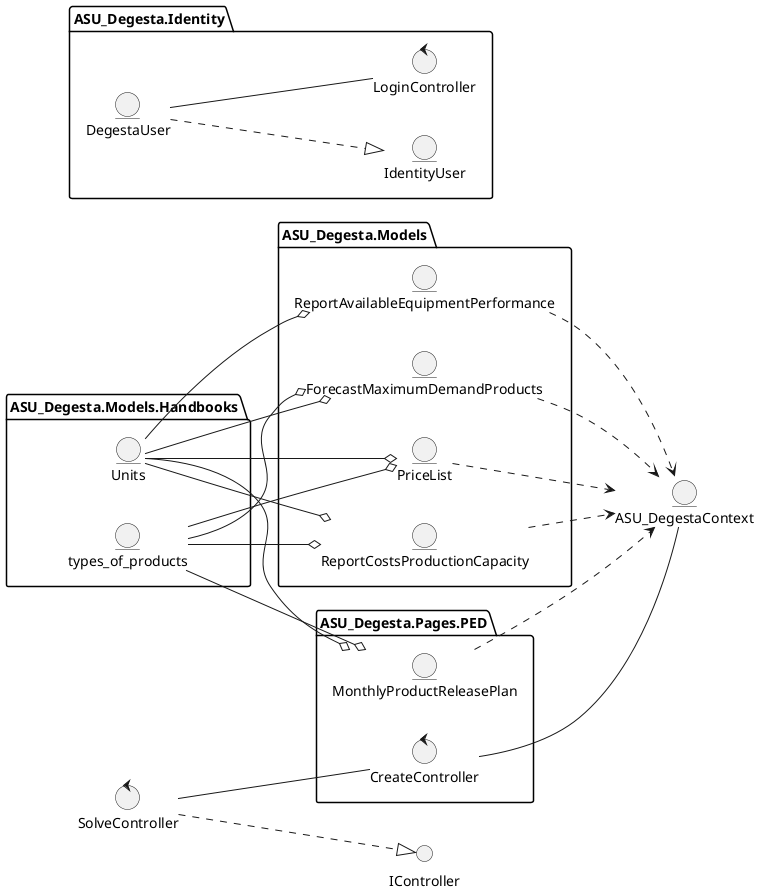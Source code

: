 ﻿@startuml
'https://plantuml.com/deployment-diagram
left to right direction
'label label
'package "База данных" as bd{
'entity aspnetusers
'entity MonthlyProductReleasePlan as main
'entity ForecastMaximumDemandProducts as doc1
'entity PriceList as doc2
'entity ReportCostsProductionCapacity as doc3
'entity ReportAvailableEquipmentPerformance as doc4

'doc1 --o main
'doc2 --o main
'doc3 --o main
'doc4 --o main

'}
'package "ПО"{

entity ASU_DegestaContext as context
control SolveController as SC
interface IController as IC
package ASU_Degesta.Models{

entity ForecastMaximumDemandProducts as doc1M
entity PriceList as doc2M
entity ReportCostsProductionCapacity as doc3M
entity ReportAvailableEquipmentPerformance as doc4M

}
package ASU_Degesta.Identity{
'boundary LoginPage
control LoginController
entity DegestaUser as User
entity IdentityUser as IUser
'LoginPage -- LoginController
User -- LoginController
User -.|> IUser
}
package ASU_Degesta.Models.Handbooks{
    entity types_of_products
    entity Units
}
types_of_products --o doc1M
types_of_products --o doc2M
types_of_products --o doc3M

Units --o doc1M
Units --o doc2M
Units --o doc3M
Units --o doc4M

package ASU_Degesta.Pages.PED{
'boundary CreateModel
control CreateController

entity MonthlyProductReleasePlan as mainM

types_of_products --o mainM
Units --o mainM
CreateController -- context
'LoginController -.> context
doc1M -.> context
doc2M -.> context
doc3M -.> context
doc4M -.> context
mainM -.> context
'CreateModel -- CreateController
'CreateController - SC
SC -.|> IC  
SC -- CreateController
}



'}
'context -.> bd

@enduml